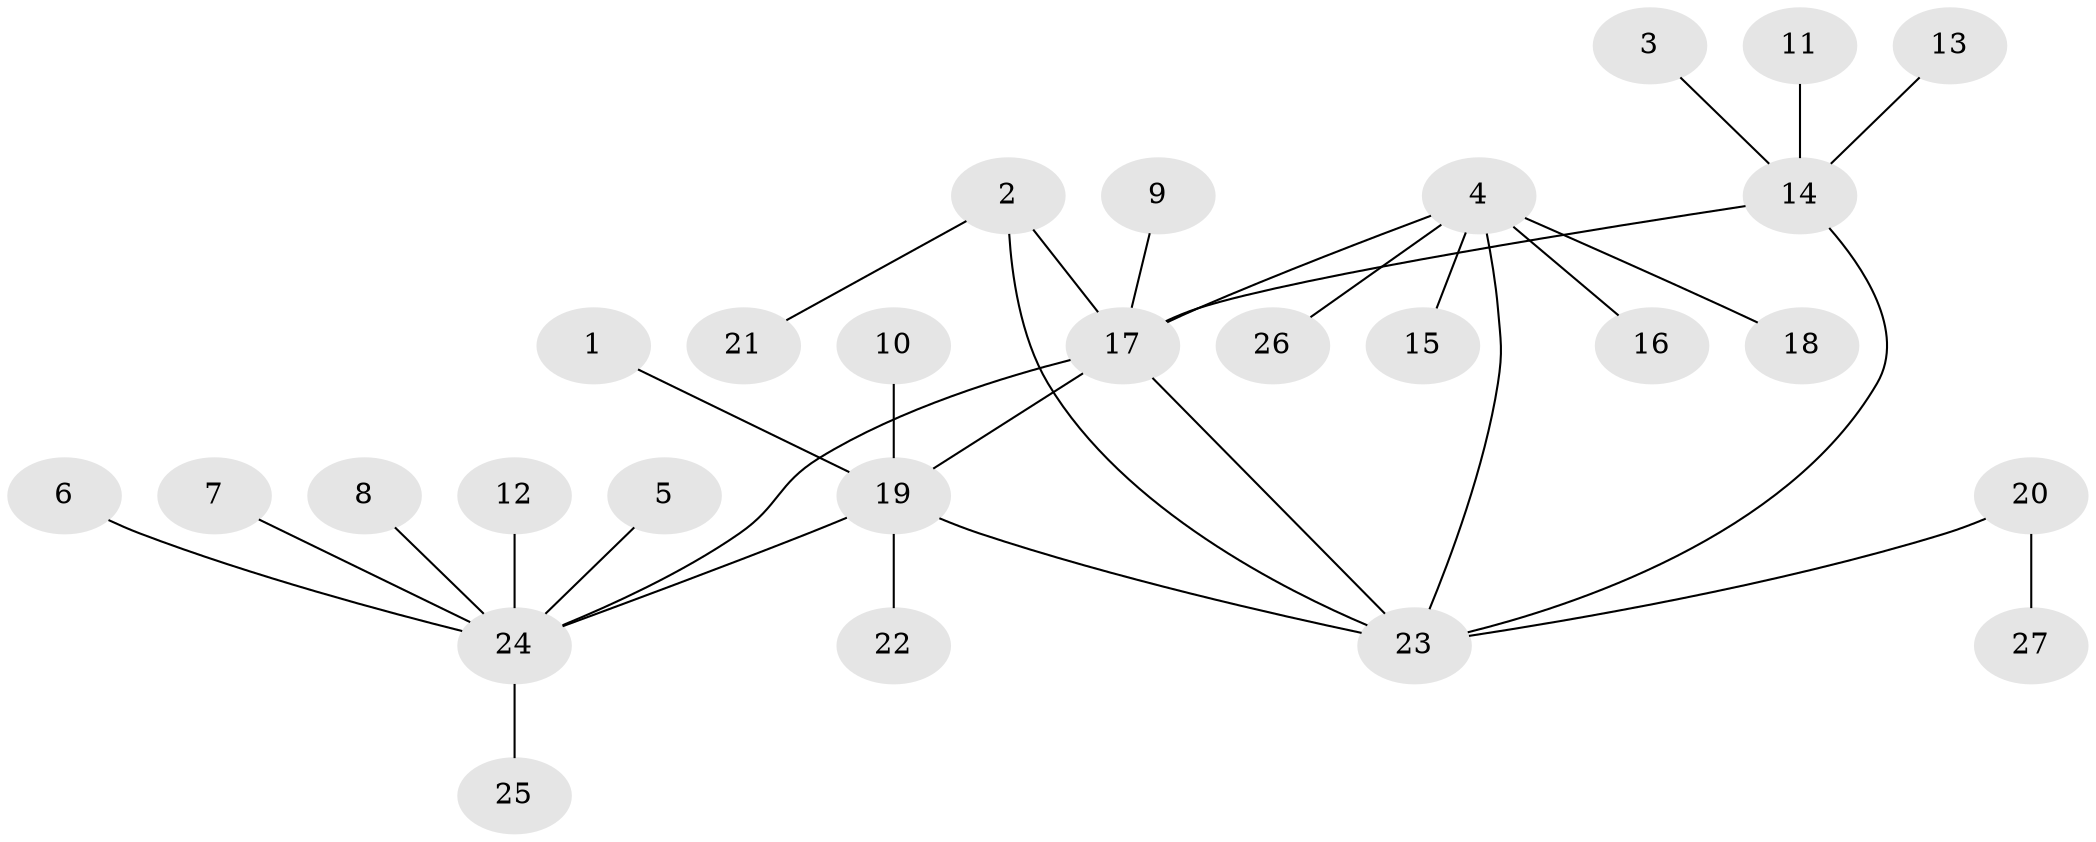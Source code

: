 // original degree distribution, {10: 0.018518518518518517, 5: 0.09259259259259259, 7: 0.018518518518518517, 4: 0.018518518518518517, 6: 0.037037037037037035, 1: 0.5555555555555556, 3: 0.07407407407407407, 2: 0.18518518518518517}
// Generated by graph-tools (version 1.1) at 2025/50/03/09/25 03:50:27]
// undirected, 27 vertices, 31 edges
graph export_dot {
graph [start="1"]
  node [color=gray90,style=filled];
  1;
  2;
  3;
  4;
  5;
  6;
  7;
  8;
  9;
  10;
  11;
  12;
  13;
  14;
  15;
  16;
  17;
  18;
  19;
  20;
  21;
  22;
  23;
  24;
  25;
  26;
  27;
  1 -- 19 [weight=1.0];
  2 -- 17 [weight=2.0];
  2 -- 21 [weight=1.0];
  2 -- 23 [weight=1.0];
  3 -- 14 [weight=1.0];
  4 -- 15 [weight=1.0];
  4 -- 16 [weight=1.0];
  4 -- 17 [weight=1.0];
  4 -- 18 [weight=1.0];
  4 -- 23 [weight=1.0];
  4 -- 26 [weight=1.0];
  5 -- 24 [weight=1.0];
  6 -- 24 [weight=1.0];
  7 -- 24 [weight=1.0];
  8 -- 24 [weight=1.0];
  9 -- 17 [weight=1.0];
  10 -- 19 [weight=1.0];
  11 -- 14 [weight=1.0];
  12 -- 24 [weight=1.0];
  13 -- 14 [weight=1.0];
  14 -- 17 [weight=1.0];
  14 -- 23 [weight=1.0];
  17 -- 19 [weight=1.0];
  17 -- 23 [weight=1.0];
  17 -- 24 [weight=1.0];
  19 -- 22 [weight=1.0];
  19 -- 23 [weight=1.0];
  19 -- 24 [weight=1.0];
  20 -- 23 [weight=1.0];
  20 -- 27 [weight=1.0];
  24 -- 25 [weight=1.0];
}
